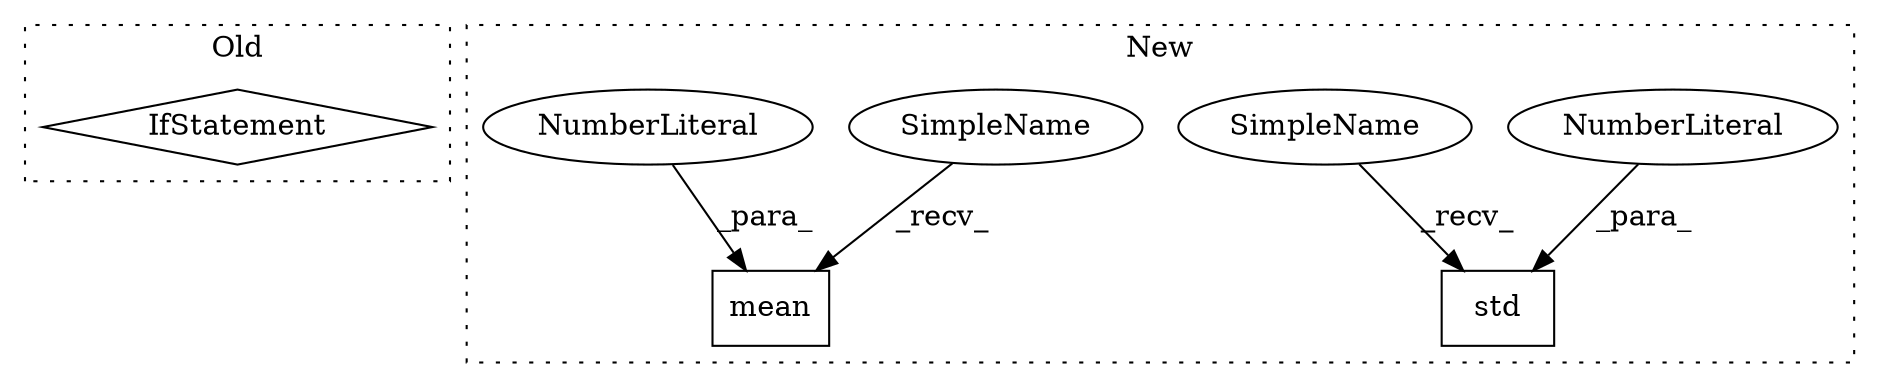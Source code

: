 digraph G {
subgraph cluster0 {
1 [label="IfStatement" a="25" s="6098,6124" l="4,2" shape="diamond"];
label = "Old";
style="dotted";
}
subgraph cluster1 {
2 [label="std" a="32" s="5642,5655" l="4,1" shape="box"];
3 [label="mean" a="32" s="5583,5597" l="5,1" shape="box"];
4 [label="NumberLiteral" a="34" s="5649" l="1" shape="ellipse"];
5 [label="NumberLiteral" a="34" s="5591" l="1" shape="ellipse"];
6 [label="SimpleName" a="42" s="5636" l="5" shape="ellipse"];
7 [label="SimpleName" a="42" s="5577" l="5" shape="ellipse"];
label = "New";
style="dotted";
}
4 -> 2 [label="_para_"];
5 -> 3 [label="_para_"];
6 -> 2 [label="_recv_"];
7 -> 3 [label="_recv_"];
}